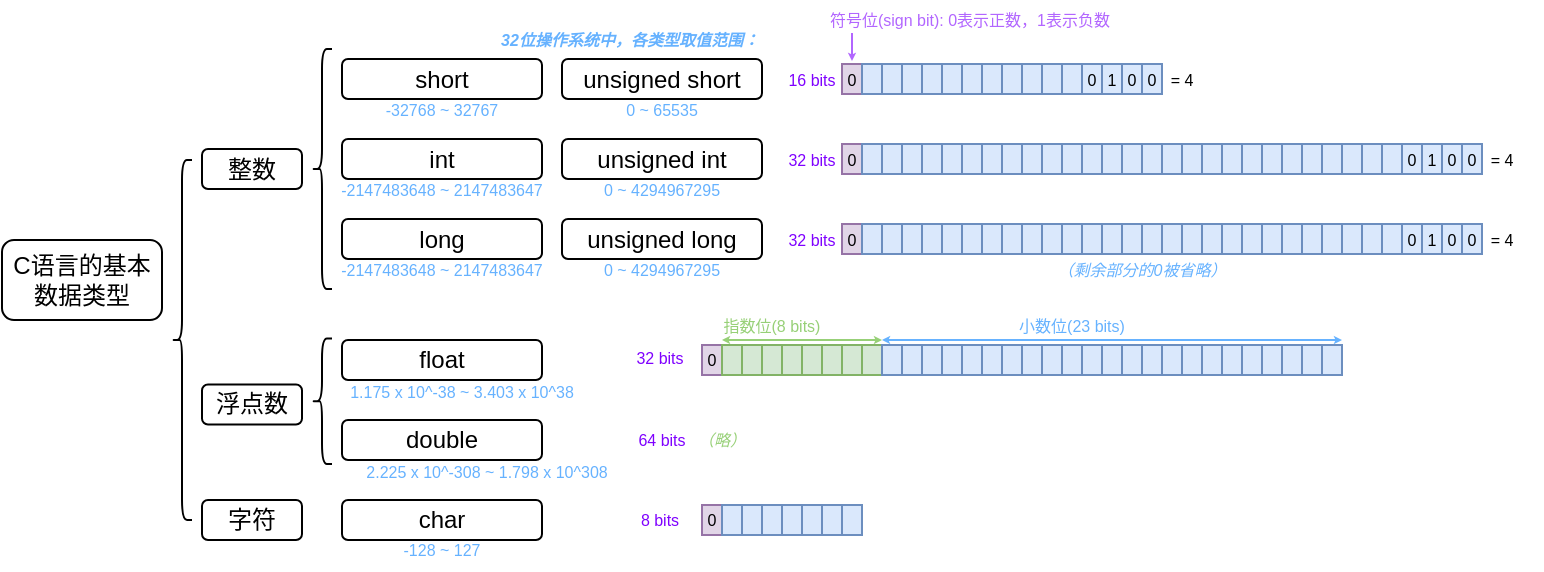 <mxfile version="14.4.5" type="device"><diagram id="2Kwm9frrS6Ys0iFe9BTC" name="Page-1"><mxGraphModel dx="1188" dy="662" grid="1" gridSize="10" guides="1" tooltips="1" connect="1" arrows="1" fold="1" page="1" pageScale="1" pageWidth="827" pageHeight="1169" math="0" shadow="0"><root><mxCell id="0"/><mxCell id="1" parent="0"/><mxCell id="59ndKtjEAHgRMRHfClTD-1" value="C语言的基本数据类型" style="rounded=1;whiteSpace=wrap;html=1;" vertex="1" parent="1"><mxGeometry x="30" y="170" width="80" height="40" as="geometry"/></mxCell><mxCell id="59ndKtjEAHgRMRHfClTD-2" value="整数" style="rounded=1;whiteSpace=wrap;html=1;" vertex="1" parent="1"><mxGeometry x="130" y="124.5" width="50" height="20" as="geometry"/></mxCell><mxCell id="59ndKtjEAHgRMRHfClTD-4" value="short" style="rounded=1;whiteSpace=wrap;html=1;align=center;" vertex="1" parent="1"><mxGeometry x="200" y="79.5" width="100" height="20" as="geometry"/></mxCell><mxCell id="59ndKtjEAHgRMRHfClTD-5" value="unsigned short" style="rounded=1;whiteSpace=wrap;html=1;" vertex="1" parent="1"><mxGeometry x="310" y="79.5" width="100" height="20" as="geometry"/></mxCell><mxCell id="59ndKtjEAHgRMRHfClTD-6" value="int" style="rounded=1;whiteSpace=wrap;html=1;" vertex="1" parent="1"><mxGeometry x="200" y="119.5" width="100" height="20" as="geometry"/></mxCell><mxCell id="59ndKtjEAHgRMRHfClTD-7" value="unsigned int" style="rounded=1;whiteSpace=wrap;html=1;" vertex="1" parent="1"><mxGeometry x="310" y="119.5" width="100" height="20" as="geometry"/></mxCell><mxCell id="59ndKtjEAHgRMRHfClTD-8" value="long" style="rounded=1;whiteSpace=wrap;html=1;" vertex="1" parent="1"><mxGeometry x="200" y="159.5" width="100" height="20" as="geometry"/></mxCell><mxCell id="59ndKtjEAHgRMRHfClTD-9" value="unsigned long" style="rounded=1;whiteSpace=wrap;html=1;" vertex="1" parent="1"><mxGeometry x="310" y="159.5" width="100" height="20" as="geometry"/></mxCell><mxCell id="59ndKtjEAHgRMRHfClTD-11" value="&lt;i style=&quot;font-size: 8px;&quot;&gt;&lt;b style=&quot;font-size: 8px;&quot;&gt;32位操作系统中，各类型取值范围：&lt;/b&gt;&lt;/i&gt;" style="text;html=1;strokeColor=none;fillColor=none;align=center;verticalAlign=middle;whiteSpace=wrap;rounded=0;fontColor=#66B2FF;fontSize=8;" vertex="1" parent="1"><mxGeometry x="239" y="59.5" width="210" height="20" as="geometry"/></mxCell><mxCell id="59ndKtjEAHgRMRHfClTD-12" value="-32768 ~ 32767" style="text;html=1;strokeColor=none;fillColor=none;align=center;verticalAlign=middle;whiteSpace=wrap;rounded=0;fontColor=#66B2FF;fontSize=8;" vertex="1" parent="1"><mxGeometry x="200" y="94.5" width="100" height="20" as="geometry"/></mxCell><mxCell id="59ndKtjEAHgRMRHfClTD-13" value="-2147483648 ~ 2147483647" style="text;html=1;strokeColor=none;fillColor=none;align=center;verticalAlign=middle;whiteSpace=wrap;rounded=0;fontColor=#66B2FF;fontSize=8;" vertex="1" parent="1"><mxGeometry x="185" y="134.5" width="130" height="20" as="geometry"/></mxCell><mxCell id="59ndKtjEAHgRMRHfClTD-14" value="-2147483648 ~ 2147483647" style="text;html=1;strokeColor=none;fillColor=none;align=center;verticalAlign=middle;whiteSpace=wrap;rounded=0;fontColor=#66B2FF;fontSize=8;" vertex="1" parent="1"><mxGeometry x="185" y="174.5" width="130" height="20" as="geometry"/></mxCell><mxCell id="59ndKtjEAHgRMRHfClTD-15" value="0 ~ 65535" style="text;html=1;strokeColor=none;fillColor=none;align=center;verticalAlign=middle;whiteSpace=wrap;rounded=0;fontColor=#66B2FF;fontSize=8;" vertex="1" parent="1"><mxGeometry x="310" y="94.5" width="100" height="20" as="geometry"/></mxCell><mxCell id="59ndKtjEAHgRMRHfClTD-16" value="0 ~ 4294967295" style="text;html=1;strokeColor=none;fillColor=none;align=center;verticalAlign=middle;whiteSpace=wrap;rounded=0;fontColor=#66B2FF;fontSize=8;" vertex="1" parent="1"><mxGeometry x="310" y="134.5" width="100" height="20" as="geometry"/></mxCell><mxCell id="59ndKtjEAHgRMRHfClTD-17" value="0 ~ 4294967295" style="text;html=1;strokeColor=none;fillColor=none;align=center;verticalAlign=middle;whiteSpace=wrap;rounded=0;fontColor=#66B2FF;fontSize=8;" vertex="1" parent="1"><mxGeometry x="310" y="174.5" width="100" height="20" as="geometry"/></mxCell><mxCell id="59ndKtjEAHgRMRHfClTD-20" value="" style="shape=curlyBracket;whiteSpace=wrap;html=1;rounded=1;fontSize=8;fontColor=#66B2FF;align=center;" vertex="1" parent="1"><mxGeometry x="185" y="74.5" width="10" height="120" as="geometry"/></mxCell><mxCell id="59ndKtjEAHgRMRHfClTD-21" value="浮点数" style="rounded=1;whiteSpace=wrap;html=1;" vertex="1" parent="1"><mxGeometry x="130" y="242.25" width="50" height="20" as="geometry"/></mxCell><mxCell id="59ndKtjEAHgRMRHfClTD-22" value="0" style="rounded=0;whiteSpace=wrap;html=1;fontSize=8;align=center;fillColor=#e1d5e7;strokeColor=#9673a6;" vertex="1" parent="1"><mxGeometry x="450" y="82" width="10" height="15" as="geometry"/></mxCell><mxCell id="59ndKtjEAHgRMRHfClTD-23" value="" style="rounded=0;whiteSpace=wrap;html=1;fontSize=8;align=center;fillColor=#dae8fc;strokeColor=#6c8ebf;" vertex="1" parent="1"><mxGeometry x="460" y="82" width="10" height="15" as="geometry"/></mxCell><mxCell id="59ndKtjEAHgRMRHfClTD-24" value="" style="rounded=0;whiteSpace=wrap;html=1;fontSize=8;align=center;fillColor=#dae8fc;strokeColor=#6c8ebf;" vertex="1" parent="1"><mxGeometry x="470" y="82" width="10" height="15" as="geometry"/></mxCell><mxCell id="59ndKtjEAHgRMRHfClTD-25" value="" style="rounded=0;whiteSpace=wrap;html=1;fontSize=8;align=center;fillColor=#dae8fc;strokeColor=#6c8ebf;" vertex="1" parent="1"><mxGeometry x="480" y="82" width="10" height="15" as="geometry"/></mxCell><mxCell id="59ndKtjEAHgRMRHfClTD-26" value="" style="rounded=0;whiteSpace=wrap;html=1;fontSize=8;align=center;fillColor=#dae8fc;strokeColor=#6c8ebf;" vertex="1" parent="1"><mxGeometry x="490" y="82" width="10" height="15" as="geometry"/></mxCell><mxCell id="59ndKtjEAHgRMRHfClTD-27" value="" style="rounded=0;whiteSpace=wrap;html=1;fontSize=8;align=center;fillColor=#dae8fc;strokeColor=#6c8ebf;" vertex="1" parent="1"><mxGeometry x="500" y="82" width="10" height="15" as="geometry"/></mxCell><mxCell id="59ndKtjEAHgRMRHfClTD-28" value="" style="rounded=0;whiteSpace=wrap;html=1;fontSize=8;align=center;fillColor=#dae8fc;strokeColor=#6c8ebf;" vertex="1" parent="1"><mxGeometry x="510" y="82" width="10" height="15" as="geometry"/></mxCell><mxCell id="59ndKtjEAHgRMRHfClTD-29" value="" style="rounded=0;whiteSpace=wrap;html=1;fontSize=8;align=center;fillColor=#dae8fc;strokeColor=#6c8ebf;" vertex="1" parent="1"><mxGeometry x="520" y="82" width="10" height="15" as="geometry"/></mxCell><mxCell id="59ndKtjEAHgRMRHfClTD-30" value="" style="rounded=0;whiteSpace=wrap;html=1;fontSize=8;align=center;fillColor=#dae8fc;strokeColor=#6c8ebf;" vertex="1" parent="1"><mxGeometry x="530" y="82" width="10" height="15" as="geometry"/></mxCell><mxCell id="59ndKtjEAHgRMRHfClTD-31" value="" style="rounded=0;whiteSpace=wrap;html=1;fontSize=8;align=center;fillColor=#dae8fc;strokeColor=#6c8ebf;" vertex="1" parent="1"><mxGeometry x="540" y="82" width="10" height="15" as="geometry"/></mxCell><mxCell id="59ndKtjEAHgRMRHfClTD-32" value="" style="rounded=0;whiteSpace=wrap;html=1;fontSize=8;align=center;fillColor=#dae8fc;strokeColor=#6c8ebf;" vertex="1" parent="1"><mxGeometry x="550" y="82" width="10" height="15" as="geometry"/></mxCell><mxCell id="59ndKtjEAHgRMRHfClTD-33" value="" style="rounded=0;whiteSpace=wrap;html=1;fontSize=8;align=center;fillColor=#dae8fc;strokeColor=#6c8ebf;" vertex="1" parent="1"><mxGeometry x="560" y="82" width="10" height="15" as="geometry"/></mxCell><mxCell id="59ndKtjEAHgRMRHfClTD-34" value="0" style="rounded=0;whiteSpace=wrap;html=1;fontSize=8;align=center;fillColor=#dae8fc;strokeColor=#6c8ebf;" vertex="1" parent="1"><mxGeometry x="570" y="82" width="10" height="15" as="geometry"/></mxCell><mxCell id="59ndKtjEAHgRMRHfClTD-35" value="1" style="rounded=0;whiteSpace=wrap;html=1;fontSize=8;align=center;fillColor=#dae8fc;strokeColor=#6c8ebf;" vertex="1" parent="1"><mxGeometry x="580" y="82" width="10" height="15" as="geometry"/></mxCell><mxCell id="59ndKtjEAHgRMRHfClTD-36" value="0" style="rounded=0;whiteSpace=wrap;html=1;fontSize=8;align=center;fillColor=#dae8fc;strokeColor=#6c8ebf;" vertex="1" parent="1"><mxGeometry x="590" y="82" width="10" height="15" as="geometry"/></mxCell><mxCell id="59ndKtjEAHgRMRHfClTD-37" value="0" style="rounded=0;whiteSpace=wrap;html=1;fontSize=8;align=center;fillColor=#dae8fc;strokeColor=#6c8ebf;" vertex="1" parent="1"><mxGeometry x="600" y="82" width="10" height="15" as="geometry"/></mxCell><mxCell id="59ndKtjEAHgRMRHfClTD-42" value="16 bits" style="text;html=1;strokeColor=none;fillColor=none;align=center;verticalAlign=middle;whiteSpace=wrap;rounded=0;fontSize=8;fontColor=#7F00FF;" vertex="1" parent="1"><mxGeometry x="415" y="79.5" width="40" height="20" as="geometry"/></mxCell><mxCell id="59ndKtjEAHgRMRHfClTD-43" value="float" style="rounded=1;whiteSpace=wrap;html=1;" vertex="1" parent="1"><mxGeometry x="200" y="220" width="100" height="20" as="geometry"/></mxCell><mxCell id="59ndKtjEAHgRMRHfClTD-44" value="double" style="rounded=1;whiteSpace=wrap;html=1;" vertex="1" parent="1"><mxGeometry x="200" y="260" width="100" height="20" as="geometry"/></mxCell><mxCell id="59ndKtjEAHgRMRHfClTD-45" value="0" style="rounded=0;whiteSpace=wrap;html=1;fontSize=8;align=center;fillColor=#e1d5e7;strokeColor=#9673a6;" vertex="1" parent="1"><mxGeometry x="450" y="122" width="10" height="15" as="geometry"/></mxCell><mxCell id="59ndKtjEAHgRMRHfClTD-46" value="" style="rounded=0;whiteSpace=wrap;html=1;fontSize=8;align=center;fillColor=#dae8fc;strokeColor=#6c8ebf;" vertex="1" parent="1"><mxGeometry x="460" y="122" width="10" height="15" as="geometry"/></mxCell><mxCell id="59ndKtjEAHgRMRHfClTD-47" value="" style="rounded=0;whiteSpace=wrap;html=1;fontSize=8;align=center;fillColor=#dae8fc;strokeColor=#6c8ebf;" vertex="1" parent="1"><mxGeometry x="470" y="122" width="10" height="15" as="geometry"/></mxCell><mxCell id="59ndKtjEAHgRMRHfClTD-48" value="" style="rounded=0;whiteSpace=wrap;html=1;fontSize=8;align=center;fillColor=#dae8fc;strokeColor=#6c8ebf;" vertex="1" parent="1"><mxGeometry x="480" y="122" width="10" height="15" as="geometry"/></mxCell><mxCell id="59ndKtjEAHgRMRHfClTD-49" value="" style="rounded=0;whiteSpace=wrap;html=1;fontSize=8;align=center;fillColor=#dae8fc;strokeColor=#6c8ebf;" vertex="1" parent="1"><mxGeometry x="490" y="122" width="10" height="15" as="geometry"/></mxCell><mxCell id="59ndKtjEAHgRMRHfClTD-50" value="" style="rounded=0;whiteSpace=wrap;html=1;fontSize=8;align=center;fillColor=#dae8fc;strokeColor=#6c8ebf;" vertex="1" parent="1"><mxGeometry x="500" y="122" width="10" height="15" as="geometry"/></mxCell><mxCell id="59ndKtjEAHgRMRHfClTD-51" value="" style="rounded=0;whiteSpace=wrap;html=1;fontSize=8;align=center;fillColor=#dae8fc;strokeColor=#6c8ebf;" vertex="1" parent="1"><mxGeometry x="510" y="122" width="10" height="15" as="geometry"/></mxCell><mxCell id="59ndKtjEAHgRMRHfClTD-52" value="" style="rounded=0;whiteSpace=wrap;html=1;fontSize=8;align=center;fillColor=#dae8fc;strokeColor=#6c8ebf;" vertex="1" parent="1"><mxGeometry x="520" y="122" width="10" height="15" as="geometry"/></mxCell><mxCell id="59ndKtjEAHgRMRHfClTD-53" value="" style="rounded=0;whiteSpace=wrap;html=1;fontSize=8;align=center;fillColor=#dae8fc;strokeColor=#6c8ebf;" vertex="1" parent="1"><mxGeometry x="530" y="122" width="10" height="15" as="geometry"/></mxCell><mxCell id="59ndKtjEAHgRMRHfClTD-54" value="" style="rounded=0;whiteSpace=wrap;html=1;fontSize=8;align=center;fillColor=#dae8fc;strokeColor=#6c8ebf;" vertex="1" parent="1"><mxGeometry x="540" y="122" width="10" height="15" as="geometry"/></mxCell><mxCell id="59ndKtjEAHgRMRHfClTD-55" value="" style="rounded=0;whiteSpace=wrap;html=1;fontSize=8;align=center;fillColor=#dae8fc;strokeColor=#6c8ebf;" vertex="1" parent="1"><mxGeometry x="550" y="122" width="10" height="15" as="geometry"/></mxCell><mxCell id="59ndKtjEAHgRMRHfClTD-56" value="" style="rounded=0;whiteSpace=wrap;html=1;fontSize=8;align=center;fillColor=#dae8fc;strokeColor=#6c8ebf;" vertex="1" parent="1"><mxGeometry x="560" y="122" width="10" height="15" as="geometry"/></mxCell><mxCell id="59ndKtjEAHgRMRHfClTD-57" value="" style="rounded=0;whiteSpace=wrap;html=1;fontSize=8;align=center;fillColor=#dae8fc;strokeColor=#6c8ebf;" vertex="1" parent="1"><mxGeometry x="570" y="122" width="10" height="15" as="geometry"/></mxCell><mxCell id="59ndKtjEAHgRMRHfClTD-58" value="" style="rounded=0;whiteSpace=wrap;html=1;fontSize=8;align=center;fillColor=#dae8fc;strokeColor=#6c8ebf;" vertex="1" parent="1"><mxGeometry x="580" y="122" width="10" height="15" as="geometry"/></mxCell><mxCell id="59ndKtjEAHgRMRHfClTD-59" value="" style="rounded=0;whiteSpace=wrap;html=1;fontSize=8;align=center;fillColor=#dae8fc;strokeColor=#6c8ebf;" vertex="1" parent="1"><mxGeometry x="590" y="122" width="10" height="15" as="geometry"/></mxCell><mxCell id="59ndKtjEAHgRMRHfClTD-60" value="" style="rounded=0;whiteSpace=wrap;html=1;fontSize=8;align=center;fillColor=#dae8fc;strokeColor=#6c8ebf;" vertex="1" parent="1"><mxGeometry x="600" y="122" width="10" height="15" as="geometry"/></mxCell><mxCell id="59ndKtjEAHgRMRHfClTD-61" value="" style="rounded=0;whiteSpace=wrap;html=1;fontSize=8;align=center;fillColor=#dae8fc;strokeColor=#6c8ebf;" vertex="1" parent="1"><mxGeometry x="610" y="122" width="10" height="15" as="geometry"/></mxCell><mxCell id="59ndKtjEAHgRMRHfClTD-62" value="" style="rounded=0;whiteSpace=wrap;html=1;fontSize=8;align=center;fillColor=#dae8fc;strokeColor=#6c8ebf;" vertex="1" parent="1"><mxGeometry x="620" y="122" width="10" height="15" as="geometry"/></mxCell><mxCell id="59ndKtjEAHgRMRHfClTD-63" value="" style="rounded=0;whiteSpace=wrap;html=1;fontSize=8;align=center;fillColor=#dae8fc;strokeColor=#6c8ebf;" vertex="1" parent="1"><mxGeometry x="630" y="122" width="10" height="15" as="geometry"/></mxCell><mxCell id="59ndKtjEAHgRMRHfClTD-64" value="" style="rounded=0;whiteSpace=wrap;html=1;fontSize=8;align=center;fillColor=#dae8fc;strokeColor=#6c8ebf;" vertex="1" parent="1"><mxGeometry x="640" y="122" width="10" height="15" as="geometry"/></mxCell><mxCell id="59ndKtjEAHgRMRHfClTD-65" value="" style="rounded=0;whiteSpace=wrap;html=1;fontSize=8;align=center;fillColor=#dae8fc;strokeColor=#6c8ebf;" vertex="1" parent="1"><mxGeometry x="650" y="122" width="10" height="15" as="geometry"/></mxCell><mxCell id="59ndKtjEAHgRMRHfClTD-66" value="" style="rounded=0;whiteSpace=wrap;html=1;fontSize=8;align=center;fillColor=#dae8fc;strokeColor=#6c8ebf;" vertex="1" parent="1"><mxGeometry x="660" y="122" width="10" height="15" as="geometry"/></mxCell><mxCell id="59ndKtjEAHgRMRHfClTD-67" value="" style="rounded=0;whiteSpace=wrap;html=1;fontSize=8;align=center;fillColor=#dae8fc;strokeColor=#6c8ebf;" vertex="1" parent="1"><mxGeometry x="670" y="122" width="10" height="15" as="geometry"/></mxCell><mxCell id="59ndKtjEAHgRMRHfClTD-68" value="" style="rounded=0;whiteSpace=wrap;html=1;fontSize=8;align=center;fillColor=#dae8fc;strokeColor=#6c8ebf;" vertex="1" parent="1"><mxGeometry x="680" y="122" width="10" height="15" as="geometry"/></mxCell><mxCell id="59ndKtjEAHgRMRHfClTD-69" value="" style="rounded=0;whiteSpace=wrap;html=1;fontSize=8;align=center;fillColor=#dae8fc;strokeColor=#6c8ebf;" vertex="1" parent="1"><mxGeometry x="690" y="122" width="10" height="15" as="geometry"/></mxCell><mxCell id="59ndKtjEAHgRMRHfClTD-70" value="" style="rounded=0;whiteSpace=wrap;html=1;fontSize=8;align=center;fillColor=#dae8fc;strokeColor=#6c8ebf;" vertex="1" parent="1"><mxGeometry x="700" y="122" width="10" height="15" as="geometry"/></mxCell><mxCell id="59ndKtjEAHgRMRHfClTD-71" value="" style="rounded=0;whiteSpace=wrap;html=1;fontSize=8;align=center;fillColor=#dae8fc;strokeColor=#6c8ebf;" vertex="1" parent="1"><mxGeometry x="710" y="122" width="10" height="15" as="geometry"/></mxCell><mxCell id="59ndKtjEAHgRMRHfClTD-72" value="" style="rounded=0;whiteSpace=wrap;html=1;fontSize=8;align=center;fillColor=#dae8fc;strokeColor=#6c8ebf;" vertex="1" parent="1"><mxGeometry x="720" y="122" width="10" height="15" as="geometry"/></mxCell><mxCell id="59ndKtjEAHgRMRHfClTD-73" value="0" style="rounded=0;whiteSpace=wrap;html=1;fontSize=8;align=center;fillColor=#dae8fc;strokeColor=#6c8ebf;" vertex="1" parent="1"><mxGeometry x="730" y="122" width="10" height="15" as="geometry"/></mxCell><mxCell id="59ndKtjEAHgRMRHfClTD-74" value="1" style="rounded=0;whiteSpace=wrap;html=1;fontSize=8;align=center;fillColor=#dae8fc;strokeColor=#6c8ebf;" vertex="1" parent="1"><mxGeometry x="740" y="122" width="10" height="15" as="geometry"/></mxCell><mxCell id="59ndKtjEAHgRMRHfClTD-75" value="0" style="rounded=0;whiteSpace=wrap;html=1;fontSize=8;align=center;fillColor=#dae8fc;strokeColor=#6c8ebf;" vertex="1" parent="1"><mxGeometry x="750" y="122" width="10" height="15" as="geometry"/></mxCell><mxCell id="59ndKtjEAHgRMRHfClTD-76" value="0" style="rounded=0;whiteSpace=wrap;html=1;fontSize=8;align=center;fillColor=#dae8fc;strokeColor=#6c8ebf;" vertex="1" parent="1"><mxGeometry x="760" y="122" width="10" height="15" as="geometry"/></mxCell><mxCell id="59ndKtjEAHgRMRHfClTD-77" value="0" style="rounded=0;whiteSpace=wrap;html=1;fontSize=8;align=center;fillColor=#e1d5e7;strokeColor=#9673a6;" vertex="1" parent="1"><mxGeometry x="450" y="162" width="10" height="15" as="geometry"/></mxCell><mxCell id="59ndKtjEAHgRMRHfClTD-78" value="" style="rounded=0;whiteSpace=wrap;html=1;fontSize=8;align=center;fillColor=#dae8fc;strokeColor=#6c8ebf;" vertex="1" parent="1"><mxGeometry x="460" y="162" width="10" height="15" as="geometry"/></mxCell><mxCell id="59ndKtjEAHgRMRHfClTD-79" value="" style="rounded=0;whiteSpace=wrap;html=1;fontSize=8;align=center;fillColor=#dae8fc;strokeColor=#6c8ebf;" vertex="1" parent="1"><mxGeometry x="470" y="162" width="10" height="15" as="geometry"/></mxCell><mxCell id="59ndKtjEAHgRMRHfClTD-80" value="" style="rounded=0;whiteSpace=wrap;html=1;fontSize=8;align=center;fillColor=#dae8fc;strokeColor=#6c8ebf;" vertex="1" parent="1"><mxGeometry x="480" y="162" width="10" height="15" as="geometry"/></mxCell><mxCell id="59ndKtjEAHgRMRHfClTD-81" value="" style="rounded=0;whiteSpace=wrap;html=1;fontSize=8;align=center;fillColor=#dae8fc;strokeColor=#6c8ebf;" vertex="1" parent="1"><mxGeometry x="490" y="162" width="10" height="15" as="geometry"/></mxCell><mxCell id="59ndKtjEAHgRMRHfClTD-82" value="" style="rounded=0;whiteSpace=wrap;html=1;fontSize=8;align=center;fillColor=#dae8fc;strokeColor=#6c8ebf;" vertex="1" parent="1"><mxGeometry x="500" y="162" width="10" height="15" as="geometry"/></mxCell><mxCell id="59ndKtjEAHgRMRHfClTD-83" value="" style="rounded=0;whiteSpace=wrap;html=1;fontSize=8;align=center;fillColor=#dae8fc;strokeColor=#6c8ebf;" vertex="1" parent="1"><mxGeometry x="510" y="162" width="10" height="15" as="geometry"/></mxCell><mxCell id="59ndKtjEAHgRMRHfClTD-84" value="" style="rounded=0;whiteSpace=wrap;html=1;fontSize=8;align=center;fillColor=#dae8fc;strokeColor=#6c8ebf;" vertex="1" parent="1"><mxGeometry x="520" y="162" width="10" height="15" as="geometry"/></mxCell><mxCell id="59ndKtjEAHgRMRHfClTD-85" value="" style="rounded=0;whiteSpace=wrap;html=1;fontSize=8;align=center;fillColor=#dae8fc;strokeColor=#6c8ebf;" vertex="1" parent="1"><mxGeometry x="530" y="162" width="10" height="15" as="geometry"/></mxCell><mxCell id="59ndKtjEAHgRMRHfClTD-86" value="" style="rounded=0;whiteSpace=wrap;html=1;fontSize=8;align=center;fillColor=#dae8fc;strokeColor=#6c8ebf;" vertex="1" parent="1"><mxGeometry x="540" y="162" width="10" height="15" as="geometry"/></mxCell><mxCell id="59ndKtjEAHgRMRHfClTD-87" value="" style="rounded=0;whiteSpace=wrap;html=1;fontSize=8;align=center;fillColor=#dae8fc;strokeColor=#6c8ebf;" vertex="1" parent="1"><mxGeometry x="550" y="162" width="10" height="15" as="geometry"/></mxCell><mxCell id="59ndKtjEAHgRMRHfClTD-88" value="" style="rounded=0;whiteSpace=wrap;html=1;fontSize=8;align=center;fillColor=#dae8fc;strokeColor=#6c8ebf;" vertex="1" parent="1"><mxGeometry x="560" y="162" width="10" height="15" as="geometry"/></mxCell><mxCell id="59ndKtjEAHgRMRHfClTD-89" value="" style="rounded=0;whiteSpace=wrap;html=1;fontSize=8;align=center;fillColor=#dae8fc;strokeColor=#6c8ebf;" vertex="1" parent="1"><mxGeometry x="570" y="162" width="10" height="15" as="geometry"/></mxCell><mxCell id="59ndKtjEAHgRMRHfClTD-90" value="" style="rounded=0;whiteSpace=wrap;html=1;fontSize=8;align=center;fillColor=#dae8fc;strokeColor=#6c8ebf;" vertex="1" parent="1"><mxGeometry x="580" y="162" width="10" height="15" as="geometry"/></mxCell><mxCell id="59ndKtjEAHgRMRHfClTD-91" value="" style="rounded=0;whiteSpace=wrap;html=1;fontSize=8;align=center;fillColor=#dae8fc;strokeColor=#6c8ebf;" vertex="1" parent="1"><mxGeometry x="590" y="162" width="10" height="15" as="geometry"/></mxCell><mxCell id="59ndKtjEAHgRMRHfClTD-92" value="" style="rounded=0;whiteSpace=wrap;html=1;fontSize=8;align=center;fillColor=#dae8fc;strokeColor=#6c8ebf;" vertex="1" parent="1"><mxGeometry x="600" y="162" width="10" height="15" as="geometry"/></mxCell><mxCell id="59ndKtjEAHgRMRHfClTD-93" value="" style="rounded=0;whiteSpace=wrap;html=1;fontSize=8;align=center;fillColor=#dae8fc;strokeColor=#6c8ebf;" vertex="1" parent="1"><mxGeometry x="610" y="162" width="10" height="15" as="geometry"/></mxCell><mxCell id="59ndKtjEAHgRMRHfClTD-94" value="" style="rounded=0;whiteSpace=wrap;html=1;fontSize=8;align=center;fillColor=#dae8fc;strokeColor=#6c8ebf;" vertex="1" parent="1"><mxGeometry x="620" y="162" width="10" height="15" as="geometry"/></mxCell><mxCell id="59ndKtjEAHgRMRHfClTD-95" value="" style="rounded=0;whiteSpace=wrap;html=1;fontSize=8;align=center;fillColor=#dae8fc;strokeColor=#6c8ebf;" vertex="1" parent="1"><mxGeometry x="630" y="162" width="10" height="15" as="geometry"/></mxCell><mxCell id="59ndKtjEAHgRMRHfClTD-96" value="" style="rounded=0;whiteSpace=wrap;html=1;fontSize=8;align=center;fillColor=#dae8fc;strokeColor=#6c8ebf;" vertex="1" parent="1"><mxGeometry x="640" y="162" width="10" height="15" as="geometry"/></mxCell><mxCell id="59ndKtjEAHgRMRHfClTD-97" value="" style="rounded=0;whiteSpace=wrap;html=1;fontSize=8;align=center;fillColor=#dae8fc;strokeColor=#6c8ebf;" vertex="1" parent="1"><mxGeometry x="650" y="162" width="10" height="15" as="geometry"/></mxCell><mxCell id="59ndKtjEAHgRMRHfClTD-98" value="" style="rounded=0;whiteSpace=wrap;html=1;fontSize=8;align=center;fillColor=#dae8fc;strokeColor=#6c8ebf;" vertex="1" parent="1"><mxGeometry x="660" y="162" width="10" height="15" as="geometry"/></mxCell><mxCell id="59ndKtjEAHgRMRHfClTD-99" value="" style="rounded=0;whiteSpace=wrap;html=1;fontSize=8;align=center;fillColor=#dae8fc;strokeColor=#6c8ebf;" vertex="1" parent="1"><mxGeometry x="670" y="162" width="10" height="15" as="geometry"/></mxCell><mxCell id="59ndKtjEAHgRMRHfClTD-100" value="" style="rounded=0;whiteSpace=wrap;html=1;fontSize=8;align=center;fillColor=#dae8fc;strokeColor=#6c8ebf;" vertex="1" parent="1"><mxGeometry x="680" y="162" width="10" height="15" as="geometry"/></mxCell><mxCell id="59ndKtjEAHgRMRHfClTD-101" value="" style="rounded=0;whiteSpace=wrap;html=1;fontSize=8;align=center;fillColor=#dae8fc;strokeColor=#6c8ebf;" vertex="1" parent="1"><mxGeometry x="690" y="162" width="10" height="15" as="geometry"/></mxCell><mxCell id="59ndKtjEAHgRMRHfClTD-102" value="" style="rounded=0;whiteSpace=wrap;html=1;fontSize=8;align=center;fillColor=#dae8fc;strokeColor=#6c8ebf;" vertex="1" parent="1"><mxGeometry x="700" y="162" width="10" height="15" as="geometry"/></mxCell><mxCell id="59ndKtjEAHgRMRHfClTD-103" value="" style="rounded=0;whiteSpace=wrap;html=1;fontSize=8;align=center;fillColor=#dae8fc;strokeColor=#6c8ebf;" vertex="1" parent="1"><mxGeometry x="710" y="162" width="10" height="15" as="geometry"/></mxCell><mxCell id="59ndKtjEAHgRMRHfClTD-104" value="" style="rounded=0;whiteSpace=wrap;html=1;fontSize=8;align=center;fillColor=#dae8fc;strokeColor=#6c8ebf;" vertex="1" parent="1"><mxGeometry x="720" y="162" width="10" height="15" as="geometry"/></mxCell><mxCell id="59ndKtjEAHgRMRHfClTD-105" value="" style="rounded=0;whiteSpace=wrap;html=1;fontSize=8;align=center;fillColor=#dae8fc;strokeColor=#6c8ebf;" vertex="1" parent="1"><mxGeometry x="730" y="162" width="10" height="15" as="geometry"/></mxCell><mxCell id="59ndKtjEAHgRMRHfClTD-106" value="" style="rounded=0;whiteSpace=wrap;html=1;fontSize=8;align=center;fillColor=#dae8fc;strokeColor=#6c8ebf;" vertex="1" parent="1"><mxGeometry x="740" y="162" width="10" height="15" as="geometry"/></mxCell><mxCell id="59ndKtjEAHgRMRHfClTD-107" value="" style="rounded=0;whiteSpace=wrap;html=1;fontSize=8;align=center;fillColor=#dae8fc;strokeColor=#6c8ebf;" vertex="1" parent="1"><mxGeometry x="750" y="162" width="10" height="15" as="geometry"/></mxCell><mxCell id="59ndKtjEAHgRMRHfClTD-108" value="" style="rounded=0;whiteSpace=wrap;html=1;fontSize=8;align=center;fillColor=#dae8fc;strokeColor=#6c8ebf;" vertex="1" parent="1"><mxGeometry x="760" y="162" width="10" height="15" as="geometry"/></mxCell><mxCell id="59ndKtjEAHgRMRHfClTD-109" value="32 bits" style="text;html=1;strokeColor=none;fillColor=none;align=center;verticalAlign=middle;whiteSpace=wrap;rounded=0;fontSize=8;fontColor=#7F00FF;" vertex="1" parent="1"><mxGeometry x="415" y="119.5" width="40" height="20" as="geometry"/></mxCell><mxCell id="59ndKtjEAHgRMRHfClTD-110" value="32 bits" style="text;html=1;strokeColor=none;fillColor=none;align=center;verticalAlign=middle;whiteSpace=wrap;rounded=0;fontSize=8;fontColor=#7F00FF;" vertex="1" parent="1"><mxGeometry x="415" y="159.5" width="40" height="20" as="geometry"/></mxCell><mxCell id="59ndKtjEAHgRMRHfClTD-111" value="符号位(sign bit): 0表示正数，1表示负数" style="text;html=1;strokeColor=none;fillColor=none;align=center;verticalAlign=middle;whiteSpace=wrap;rounded=0;fontSize=8;fontColor=#B266FF;" vertex="1" parent="1"><mxGeometry x="438" y="50" width="152" height="20" as="geometry"/></mxCell><mxCell id="59ndKtjEAHgRMRHfClTD-114" value="" style="endArrow=classic;html=1;fontSize=8;fontColor=#7F00FF;entryX=1;entryY=0;entryDx=0;entryDy=0;endSize=1;startSize=1;strokeColor=#B266FF;" edge="1" parent="1"><mxGeometry width="50" height="50" relative="1" as="geometry"><mxPoint x="455" y="66.5" as="sourcePoint"/><mxPoint x="455" y="80.5" as="targetPoint"/></mxGeometry></mxCell><mxCell id="59ndKtjEAHgRMRHfClTD-115" value="" style="shape=curlyBracket;whiteSpace=wrap;html=1;rounded=1;fontSize=8;fontColor=#66B2FF;align=center;" vertex="1" parent="1"><mxGeometry x="185" y="219.25" width="10" height="62.75" as="geometry"/></mxCell><mxCell id="59ndKtjEAHgRMRHfClTD-116" value="" style="shape=curlyBracket;whiteSpace=wrap;html=1;rounded=1;fontSize=8;fontColor=#66B2FF;align=center;" vertex="1" parent="1"><mxGeometry x="115" y="130" width="10" height="180" as="geometry"/></mxCell><mxCell id="59ndKtjEAHgRMRHfClTD-117" value="= 4" style="text;html=1;strokeColor=none;fillColor=none;align=center;verticalAlign=middle;whiteSpace=wrap;rounded=0;fontSize=8;" vertex="1" parent="1"><mxGeometry x="600" y="79.5" width="40" height="20" as="geometry"/></mxCell><mxCell id="59ndKtjEAHgRMRHfClTD-118" value="0" style="rounded=0;whiteSpace=wrap;html=1;fontSize=8;align=center;fillColor=#dae8fc;strokeColor=#6c8ebf;" vertex="1" parent="1"><mxGeometry x="730" y="162" width="10" height="15" as="geometry"/></mxCell><mxCell id="59ndKtjEAHgRMRHfClTD-119" value="1" style="rounded=0;whiteSpace=wrap;html=1;fontSize=8;align=center;fillColor=#dae8fc;strokeColor=#6c8ebf;" vertex="1" parent="1"><mxGeometry x="740" y="162" width="10" height="15" as="geometry"/></mxCell><mxCell id="59ndKtjEAHgRMRHfClTD-120" value="0" style="rounded=0;whiteSpace=wrap;html=1;fontSize=8;align=center;fillColor=#dae8fc;strokeColor=#6c8ebf;" vertex="1" parent="1"><mxGeometry x="750" y="162" width="10" height="15" as="geometry"/></mxCell><mxCell id="59ndKtjEAHgRMRHfClTD-121" value="0" style="rounded=0;whiteSpace=wrap;html=1;fontSize=8;align=center;fillColor=#dae8fc;strokeColor=#6c8ebf;" vertex="1" parent="1"><mxGeometry x="760" y="162" width="10" height="15" as="geometry"/></mxCell><mxCell id="59ndKtjEAHgRMRHfClTD-126" value="= 4" style="text;html=1;strokeColor=none;fillColor=none;align=center;verticalAlign=middle;whiteSpace=wrap;rounded=0;fontSize=8;" vertex="1" parent="1"><mxGeometry x="760" y="119.5" width="40" height="20" as="geometry"/></mxCell><mxCell id="59ndKtjEAHgRMRHfClTD-127" value="= 4" style="text;html=1;strokeColor=none;fillColor=none;align=center;verticalAlign=middle;whiteSpace=wrap;rounded=0;fontSize=8;" vertex="1" parent="1"><mxGeometry x="760" y="159.5" width="40" height="20" as="geometry"/></mxCell><mxCell id="59ndKtjEAHgRMRHfClTD-128" value="字符" style="rounded=1;whiteSpace=wrap;html=1;" vertex="1" parent="1"><mxGeometry x="130" y="300" width="50" height="20" as="geometry"/></mxCell><mxCell id="59ndKtjEAHgRMRHfClTD-130" value="char" style="rounded=1;whiteSpace=wrap;html=1;" vertex="1" parent="1"><mxGeometry x="200" y="300" width="100" height="20" as="geometry"/></mxCell><mxCell id="59ndKtjEAHgRMRHfClTD-132" value="（剩余部分的0被省略）" style="text;html=1;strokeColor=none;fillColor=none;align=center;verticalAlign=middle;whiteSpace=wrap;rounded=0;fontColor=#66B2FF;fontSize=8;fontStyle=2" vertex="1" parent="1"><mxGeometry x="550" y="174.5" width="100" height="20" as="geometry"/></mxCell><mxCell id="59ndKtjEAHgRMRHfClTD-171" value="0" style="rounded=0;whiteSpace=wrap;html=1;fontSize=8;align=center;fillColor=#e1d5e7;strokeColor=#9673a6;" vertex="1" parent="1"><mxGeometry x="380" y="222.5" width="10" height="15" as="geometry"/></mxCell><mxCell id="59ndKtjEAHgRMRHfClTD-172" value="" style="rounded=0;whiteSpace=wrap;html=1;fontSize=8;align=center;fillColor=#d5e8d4;strokeColor=#82b366;" vertex="1" parent="1"><mxGeometry x="390" y="222.5" width="10" height="15" as="geometry"/></mxCell><mxCell id="59ndKtjEAHgRMRHfClTD-173" value="" style="rounded=0;whiteSpace=wrap;html=1;fontSize=8;align=center;fillColor=#d5e8d4;strokeColor=#82b366;" vertex="1" parent="1"><mxGeometry x="400" y="222.5" width="10" height="15" as="geometry"/></mxCell><mxCell id="59ndKtjEAHgRMRHfClTD-174" value="" style="rounded=0;whiteSpace=wrap;html=1;fontSize=8;align=center;fillColor=#d5e8d4;strokeColor=#82b366;" vertex="1" parent="1"><mxGeometry x="410" y="222.5" width="10" height="15" as="geometry"/></mxCell><mxCell id="59ndKtjEAHgRMRHfClTD-175" value="" style="rounded=0;whiteSpace=wrap;html=1;fontSize=8;align=center;fillColor=#d5e8d4;strokeColor=#82b366;" vertex="1" parent="1"><mxGeometry x="420" y="222.5" width="10" height="15" as="geometry"/></mxCell><mxCell id="59ndKtjEAHgRMRHfClTD-176" value="" style="rounded=0;whiteSpace=wrap;html=1;fontSize=8;align=center;fillColor=#d5e8d4;strokeColor=#82b366;" vertex="1" parent="1"><mxGeometry x="430" y="222.5" width="10" height="15" as="geometry"/></mxCell><mxCell id="59ndKtjEAHgRMRHfClTD-177" value="" style="rounded=0;whiteSpace=wrap;html=1;fontSize=8;align=center;fillColor=#d5e8d4;strokeColor=#82b366;" vertex="1" parent="1"><mxGeometry x="440" y="222.5" width="10" height="15" as="geometry"/></mxCell><mxCell id="59ndKtjEAHgRMRHfClTD-178" value="" style="rounded=0;whiteSpace=wrap;html=1;fontSize=8;align=center;fillColor=#d5e8d4;strokeColor=#82b366;" vertex="1" parent="1"><mxGeometry x="450" y="222.5" width="10" height="15" as="geometry"/></mxCell><mxCell id="59ndKtjEAHgRMRHfClTD-179" value="" style="rounded=0;whiteSpace=wrap;html=1;fontSize=8;align=center;fillColor=#d5e8d4;strokeColor=#82b366;" vertex="1" parent="1"><mxGeometry x="460" y="222.5" width="10" height="15" as="geometry"/></mxCell><mxCell id="59ndKtjEAHgRMRHfClTD-180" value="" style="rounded=0;whiteSpace=wrap;html=1;fontSize=8;align=center;fillColor=#dae8fc;strokeColor=#6c8ebf;" vertex="1" parent="1"><mxGeometry x="470" y="222.5" width="10" height="15" as="geometry"/></mxCell><mxCell id="59ndKtjEAHgRMRHfClTD-181" value="" style="rounded=0;whiteSpace=wrap;html=1;fontSize=8;align=center;fillColor=#dae8fc;strokeColor=#6c8ebf;" vertex="1" parent="1"><mxGeometry x="480" y="222.5" width="10" height="15" as="geometry"/></mxCell><mxCell id="59ndKtjEAHgRMRHfClTD-182" value="" style="rounded=0;whiteSpace=wrap;html=1;fontSize=8;align=center;fillColor=#dae8fc;strokeColor=#6c8ebf;" vertex="1" parent="1"><mxGeometry x="490" y="222.5" width="10" height="15" as="geometry"/></mxCell><mxCell id="59ndKtjEAHgRMRHfClTD-183" value="" style="rounded=0;whiteSpace=wrap;html=1;fontSize=8;align=center;fillColor=#dae8fc;strokeColor=#6c8ebf;" vertex="1" parent="1"><mxGeometry x="500" y="222.5" width="10" height="15" as="geometry"/></mxCell><mxCell id="59ndKtjEAHgRMRHfClTD-184" value="" style="rounded=0;whiteSpace=wrap;html=1;fontSize=8;align=center;fillColor=#dae8fc;strokeColor=#6c8ebf;" vertex="1" parent="1"><mxGeometry x="510" y="222.5" width="10" height="15" as="geometry"/></mxCell><mxCell id="59ndKtjEAHgRMRHfClTD-185" value="" style="rounded=0;whiteSpace=wrap;html=1;fontSize=8;align=center;fillColor=#dae8fc;strokeColor=#6c8ebf;" vertex="1" parent="1"><mxGeometry x="520" y="222.5" width="10" height="15" as="geometry"/></mxCell><mxCell id="59ndKtjEAHgRMRHfClTD-186" value="" style="rounded=0;whiteSpace=wrap;html=1;fontSize=8;align=center;fillColor=#dae8fc;strokeColor=#6c8ebf;" vertex="1" parent="1"><mxGeometry x="530" y="222.5" width="10" height="15" as="geometry"/></mxCell><mxCell id="59ndKtjEAHgRMRHfClTD-187" value="" style="rounded=0;whiteSpace=wrap;html=1;fontSize=8;align=center;fillColor=#dae8fc;strokeColor=#6c8ebf;" vertex="1" parent="1"><mxGeometry x="540" y="222.5" width="10" height="15" as="geometry"/></mxCell><mxCell id="59ndKtjEAHgRMRHfClTD-188" value="" style="rounded=0;whiteSpace=wrap;html=1;fontSize=8;align=center;fillColor=#dae8fc;strokeColor=#6c8ebf;" vertex="1" parent="1"><mxGeometry x="550" y="222.5" width="10" height="15" as="geometry"/></mxCell><mxCell id="59ndKtjEAHgRMRHfClTD-189" value="" style="rounded=0;whiteSpace=wrap;html=1;fontSize=8;align=center;fillColor=#dae8fc;strokeColor=#6c8ebf;" vertex="1" parent="1"><mxGeometry x="560" y="222.5" width="10" height="15" as="geometry"/></mxCell><mxCell id="59ndKtjEAHgRMRHfClTD-190" value="" style="rounded=0;whiteSpace=wrap;html=1;fontSize=8;align=center;fillColor=#dae8fc;strokeColor=#6c8ebf;" vertex="1" parent="1"><mxGeometry x="570" y="222.5" width="10" height="15" as="geometry"/></mxCell><mxCell id="59ndKtjEAHgRMRHfClTD-191" value="" style="rounded=0;whiteSpace=wrap;html=1;fontSize=8;align=center;fillColor=#dae8fc;strokeColor=#6c8ebf;" vertex="1" parent="1"><mxGeometry x="580" y="222.5" width="10" height="15" as="geometry"/></mxCell><mxCell id="59ndKtjEAHgRMRHfClTD-192" value="" style="rounded=0;whiteSpace=wrap;html=1;fontSize=8;align=center;fillColor=#dae8fc;strokeColor=#6c8ebf;" vertex="1" parent="1"><mxGeometry x="590" y="222.5" width="10" height="15" as="geometry"/></mxCell><mxCell id="59ndKtjEAHgRMRHfClTD-193" value="" style="rounded=0;whiteSpace=wrap;html=1;fontSize=8;align=center;fillColor=#dae8fc;strokeColor=#6c8ebf;" vertex="1" parent="1"><mxGeometry x="600" y="222.5" width="10" height="15" as="geometry"/></mxCell><mxCell id="59ndKtjEAHgRMRHfClTD-194" value="" style="rounded=0;whiteSpace=wrap;html=1;fontSize=8;align=center;fillColor=#dae8fc;strokeColor=#6c8ebf;" vertex="1" parent="1"><mxGeometry x="610" y="222.5" width="10" height="15" as="geometry"/></mxCell><mxCell id="59ndKtjEAHgRMRHfClTD-195" value="" style="rounded=0;whiteSpace=wrap;html=1;fontSize=8;align=center;fillColor=#dae8fc;strokeColor=#6c8ebf;" vertex="1" parent="1"><mxGeometry x="620" y="222.5" width="10" height="15" as="geometry"/></mxCell><mxCell id="59ndKtjEAHgRMRHfClTD-196" value="" style="rounded=0;whiteSpace=wrap;html=1;fontSize=8;align=center;fillColor=#dae8fc;strokeColor=#6c8ebf;" vertex="1" parent="1"><mxGeometry x="630" y="222.5" width="10" height="15" as="geometry"/></mxCell><mxCell id="59ndKtjEAHgRMRHfClTD-197" value="" style="rounded=0;whiteSpace=wrap;html=1;fontSize=8;align=center;fillColor=#dae8fc;strokeColor=#6c8ebf;" vertex="1" parent="1"><mxGeometry x="640" y="222.5" width="10" height="15" as="geometry"/></mxCell><mxCell id="59ndKtjEAHgRMRHfClTD-198" value="" style="rounded=0;whiteSpace=wrap;html=1;fontSize=8;align=center;fillColor=#dae8fc;strokeColor=#6c8ebf;" vertex="1" parent="1"><mxGeometry x="650" y="222.5" width="10" height="15" as="geometry"/></mxCell><mxCell id="59ndKtjEAHgRMRHfClTD-199" value="" style="rounded=0;whiteSpace=wrap;html=1;fontSize=8;align=center;fillColor=#dae8fc;strokeColor=#6c8ebf;" vertex="1" parent="1"><mxGeometry x="660" y="222.5" width="10" height="15" as="geometry"/></mxCell><mxCell id="59ndKtjEAHgRMRHfClTD-200" value="" style="rounded=0;whiteSpace=wrap;html=1;fontSize=8;align=center;fillColor=#dae8fc;strokeColor=#6c8ebf;" vertex="1" parent="1"><mxGeometry x="670" y="222.5" width="10" height="15" as="geometry"/></mxCell><mxCell id="59ndKtjEAHgRMRHfClTD-201" value="" style="rounded=0;whiteSpace=wrap;html=1;fontSize=8;align=center;fillColor=#dae8fc;strokeColor=#6c8ebf;" vertex="1" parent="1"><mxGeometry x="680" y="222.5" width="10" height="15" as="geometry"/></mxCell><mxCell id="59ndKtjEAHgRMRHfClTD-202" value="" style="rounded=0;whiteSpace=wrap;html=1;fontSize=8;align=center;fillColor=#dae8fc;strokeColor=#6c8ebf;" vertex="1" parent="1"><mxGeometry x="690" y="222.5" width="10" height="15" as="geometry"/></mxCell><mxCell id="59ndKtjEAHgRMRHfClTD-208" value="32 bits" style="text;html=1;strokeColor=none;fillColor=none;align=center;verticalAlign=middle;whiteSpace=wrap;rounded=0;fontSize=8;fontColor=#7F00FF;" vertex="1" parent="1"><mxGeometry x="339" y="219.25" width="40" height="20" as="geometry"/></mxCell><mxCell id="59ndKtjEAHgRMRHfClTD-209" value="64 bits" style="text;html=1;strokeColor=none;fillColor=none;align=center;verticalAlign=middle;whiteSpace=wrap;rounded=0;fontSize=8;fontColor=#7F00FF;" vertex="1" parent="1"><mxGeometry x="340" y="260" width="40" height="20" as="geometry"/></mxCell><mxCell id="59ndKtjEAHgRMRHfClTD-210" value="" style="endArrow=classic;startArrow=classic;html=1;fontSize=8;endSize=1;startSize=1;fontColor=#97D077;strokeColor=#97D077;" edge="1" parent="1"><mxGeometry width="50" height="50" relative="1" as="geometry"><mxPoint x="390" y="220" as="sourcePoint"/><mxPoint x="470" y="220" as="targetPoint"/></mxGeometry></mxCell><mxCell id="59ndKtjEAHgRMRHfClTD-211" value="指数位(8 bits)" style="text;html=1;strokeColor=none;fillColor=none;align=center;verticalAlign=middle;whiteSpace=wrap;rounded=0;fontSize=8;fontColor=#97D077;" vertex="1" parent="1"><mxGeometry x="385" y="202.5" width="60" height="20" as="geometry"/></mxCell><mxCell id="59ndKtjEAHgRMRHfClTD-212" value="" style="endArrow=classic;startArrow=classic;html=1;fontSize=8;fontColor=#000000;endSize=1;startSize=1;strokeColor=#66B2FF;" edge="1" parent="1"><mxGeometry width="50" height="50" relative="1" as="geometry"><mxPoint x="470" y="220" as="sourcePoint"/><mxPoint x="700" y="220" as="targetPoint"/></mxGeometry></mxCell><mxCell id="59ndKtjEAHgRMRHfClTD-213" value="小数位(23 bits)" style="text;html=1;fillColor=none;align=center;verticalAlign=middle;whiteSpace=wrap;rounded=0;fontSize=8;fontColor=#66B2FF;" vertex="1" parent="1"><mxGeometry x="535" y="202.5" width="60" height="20" as="geometry"/></mxCell><mxCell id="59ndKtjEAHgRMRHfClTD-214" value="（略）" style="text;html=1;strokeColor=none;fillColor=none;align=center;verticalAlign=middle;whiteSpace=wrap;rounded=0;fontSize=8;fontStyle=2;fontColor=#97D077;" vertex="1" parent="1"><mxGeometry x="370" y="260" width="40" height="20" as="geometry"/></mxCell><mxCell id="59ndKtjEAHgRMRHfClTD-215" value="8 bits" style="text;html=1;strokeColor=none;fillColor=none;align=center;verticalAlign=middle;whiteSpace=wrap;rounded=0;fontSize=8;fontColor=#7F00FF;" vertex="1" parent="1"><mxGeometry x="339" y="300" width="40" height="20" as="geometry"/></mxCell><mxCell id="59ndKtjEAHgRMRHfClTD-216" value="0" style="rounded=0;whiteSpace=wrap;html=1;fontSize=8;align=center;fillColor=#e1d5e7;strokeColor=#9673a6;" vertex="1" parent="1"><mxGeometry x="380" y="302.5" width="10" height="15" as="geometry"/></mxCell><mxCell id="59ndKtjEAHgRMRHfClTD-217" value="" style="rounded=0;whiteSpace=wrap;html=1;fontSize=8;align=center;fillColor=#dae8fc;strokeColor=#6c8ebf;" vertex="1" parent="1"><mxGeometry x="390" y="302.5" width="10" height="15" as="geometry"/></mxCell><mxCell id="59ndKtjEAHgRMRHfClTD-218" value="" style="rounded=0;whiteSpace=wrap;html=1;fontSize=8;align=center;fillColor=#dae8fc;strokeColor=#6c8ebf;" vertex="1" parent="1"><mxGeometry x="400" y="302.5" width="10" height="15" as="geometry"/></mxCell><mxCell id="59ndKtjEAHgRMRHfClTD-219" value="" style="rounded=0;whiteSpace=wrap;html=1;fontSize=8;align=center;fillColor=#dae8fc;strokeColor=#6c8ebf;" vertex="1" parent="1"><mxGeometry x="410" y="302.5" width="10" height="15" as="geometry"/></mxCell><mxCell id="59ndKtjEAHgRMRHfClTD-220" value="" style="rounded=0;whiteSpace=wrap;html=1;fontSize=8;align=center;fillColor=#dae8fc;strokeColor=#6c8ebf;" vertex="1" parent="1"><mxGeometry x="420" y="302.5" width="10" height="15" as="geometry"/></mxCell><mxCell id="59ndKtjEAHgRMRHfClTD-221" value="" style="rounded=0;whiteSpace=wrap;html=1;fontSize=8;align=center;fillColor=#dae8fc;strokeColor=#6c8ebf;" vertex="1" parent="1"><mxGeometry x="430" y="302.5" width="10" height="15" as="geometry"/></mxCell><mxCell id="59ndKtjEAHgRMRHfClTD-222" value="" style="rounded=0;whiteSpace=wrap;html=1;fontSize=8;align=center;fillColor=#dae8fc;strokeColor=#6c8ebf;" vertex="1" parent="1"><mxGeometry x="440" y="302.5" width="10" height="15" as="geometry"/></mxCell><mxCell id="59ndKtjEAHgRMRHfClTD-223" value="" style="rounded=0;whiteSpace=wrap;html=1;fontSize=8;align=center;fillColor=#dae8fc;strokeColor=#6c8ebf;" vertex="1" parent="1"><mxGeometry x="450" y="302.5" width="10" height="15" as="geometry"/></mxCell><mxCell id="59ndKtjEAHgRMRHfClTD-224" value="1.175 x 10^-38 ~ 3.403 x 10^38" style="text;html=1;strokeColor=none;fillColor=none;align=center;verticalAlign=middle;whiteSpace=wrap;rounded=0;fontColor=#66B2FF;fontSize=8;" vertex="1" parent="1"><mxGeometry x="195" y="235.5" width="130" height="20" as="geometry"/></mxCell><mxCell id="59ndKtjEAHgRMRHfClTD-225" value="2.225 x 10^-308 ~ 1.798 x 10^308" style="text;html=1;strokeColor=none;fillColor=none;align=center;verticalAlign=middle;whiteSpace=wrap;rounded=0;fontColor=#66B2FF;fontSize=8;" vertex="1" parent="1"><mxGeometry x="195" y="276" width="155" height="20" as="geometry"/></mxCell><mxCell id="59ndKtjEAHgRMRHfClTD-226" value="-128 ~ 127" style="text;html=1;strokeColor=none;fillColor=none;align=center;verticalAlign=middle;whiteSpace=wrap;rounded=0;fontColor=#66B2FF;fontSize=8;" vertex="1" parent="1"><mxGeometry x="180" y="315" width="140" height="20" as="geometry"/></mxCell></root></mxGraphModel></diagram></mxfile>